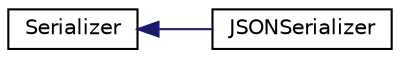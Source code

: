 digraph "Graphical Class Hierarchy"
{
 // LATEX_PDF_SIZE
  edge [fontname="Helvetica",fontsize="10",labelfontname="Helvetica",labelfontsize="10"];
  node [fontname="Helvetica",fontsize="10",shape=record];
  rankdir="LR";
  Node0 [label="Serializer",height=0.2,width=0.4,color="black", fillcolor="white", style="filled",URL="$classSerializer.html",tooltip=" "];
  Node0 -> Node1 [dir="back",color="midnightblue",fontsize="10",style="solid",fontname="Helvetica"];
  Node1 [label="JSONSerializer",height=0.2,width=0.4,color="black", fillcolor="white", style="filled",URL="$classJSONSerializer.html",tooltip=" "];
}
